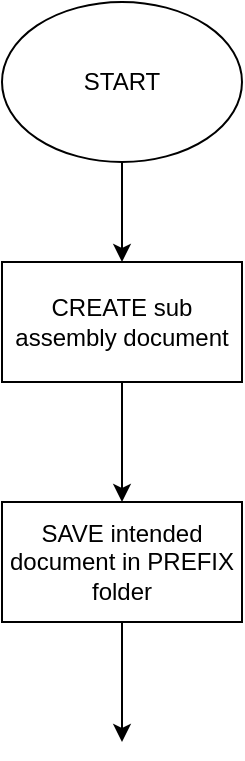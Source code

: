 <mxfile version="16.0.3" type="github" pages="2">
  <diagram id="C5RBs43oDa-KdzZeNtuy" name="LandingPage">
    <mxGraphModel dx="925" dy="587" grid="1" gridSize="10" guides="1" tooltips="1" connect="1" arrows="1" fold="1" page="1" pageScale="1" pageWidth="827" pageHeight="1169" math="0" shadow="0">
      <root>
        <mxCell id="WIyWlLk6GJQsqaUBKTNV-0" />
        <mxCell id="WIyWlLk6GJQsqaUBKTNV-1" parent="WIyWlLk6GJQsqaUBKTNV-0" />
        <mxCell id="sBtFGPBeej_N6tUEtEN1-3" value="" style="edgeStyle=orthogonalEdgeStyle;rounded=0;orthogonalLoop=1;jettySize=auto;html=1;" edge="1" parent="WIyWlLk6GJQsqaUBKTNV-1" source="sBtFGPBeej_N6tUEtEN1-1" target="sBtFGPBeej_N6tUEtEN1-2">
          <mxGeometry relative="1" as="geometry" />
        </mxCell>
        <mxCell id="sBtFGPBeej_N6tUEtEN1-1" value="START" style="ellipse;whiteSpace=wrap;html=1;" vertex="1" parent="WIyWlLk6GJQsqaUBKTNV-1">
          <mxGeometry x="340" y="10" width="120" height="80" as="geometry" />
        </mxCell>
        <mxCell id="sBtFGPBeej_N6tUEtEN1-7" value="" style="edgeStyle=orthogonalEdgeStyle;rounded=0;orthogonalLoop=1;jettySize=auto;html=1;" edge="1" parent="WIyWlLk6GJQsqaUBKTNV-1" source="sBtFGPBeej_N6tUEtEN1-2" target="sBtFGPBeej_N6tUEtEN1-6">
          <mxGeometry relative="1" as="geometry" />
        </mxCell>
        <mxCell id="sBtFGPBeej_N6tUEtEN1-2" value="CREATE sub assembly document" style="whiteSpace=wrap;html=1;" vertex="1" parent="WIyWlLk6GJQsqaUBKTNV-1">
          <mxGeometry x="340" y="140" width="120" height="60" as="geometry" />
        </mxCell>
        <mxCell id="sBtFGPBeej_N6tUEtEN1-9" value="" style="edgeStyle=orthogonalEdgeStyle;rounded=0;orthogonalLoop=1;jettySize=auto;html=1;" edge="1" parent="WIyWlLk6GJQsqaUBKTNV-1" source="sBtFGPBeej_N6tUEtEN1-6">
          <mxGeometry relative="1" as="geometry">
            <mxPoint x="400" y="380" as="targetPoint" />
          </mxGeometry>
        </mxCell>
        <mxCell id="sBtFGPBeej_N6tUEtEN1-6" value="SAVE intended document in PREFIX folder" style="whiteSpace=wrap;html=1;" vertex="1" parent="WIyWlLk6GJQsqaUBKTNV-1">
          <mxGeometry x="340" y="260" width="120" height="60" as="geometry" />
        </mxCell>
      </root>
    </mxGraphModel>
  </diagram>
  <diagram id="EA4LTRP9qO2lRJ9FpmL5" name="WorkOrderCreation">
    <mxGraphModel dx="786" dy="499" grid="1" gridSize="10" guides="1" tooltips="1" connect="1" arrows="1" fold="1" page="1" pageScale="1" pageWidth="827" pageHeight="1169" math="0" shadow="0">
      <root>
        <mxCell id="WN6gebjLO7jFgj3deRY--0" />
        <mxCell id="WN6gebjLO7jFgj3deRY--1" parent="WN6gebjLO7jFgj3deRY--0" />
        <mxCell id="WN6gebjLO7jFgj3deRY--4" value="" style="edgeStyle=orthogonalEdgeStyle;rounded=0;orthogonalLoop=1;jettySize=auto;html=1;" edge="1" parent="WN6gebjLO7jFgj3deRY--1" source="WN6gebjLO7jFgj3deRY--2" target="WN6gebjLO7jFgj3deRY--3">
          <mxGeometry relative="1" as="geometry" />
        </mxCell>
        <mxCell id="WN6gebjLO7jFgj3deRY--2" value="START" style="ellipse;whiteSpace=wrap;html=1;" vertex="1" parent="WN6gebjLO7jFgj3deRY--1">
          <mxGeometry x="330" y="60" width="120" height="80" as="geometry" />
        </mxCell>
        <mxCell id="WN6gebjLO7jFgj3deRY--6" value="" style="edgeStyle=orthogonalEdgeStyle;rounded=0;orthogonalLoop=1;jettySize=auto;html=1;" edge="1" parent="WN6gebjLO7jFgj3deRY--1" source="WN6gebjLO7jFgj3deRY--3" target="WN6gebjLO7jFgj3deRY--5">
          <mxGeometry relative="1" as="geometry" />
        </mxCell>
        <mxCell id="WN6gebjLO7jFgj3deRY--3" value="CREATE work order" style="whiteSpace=wrap;html=1;" vertex="1" parent="WN6gebjLO7jFgj3deRY--1">
          <mxGeometry x="330" y="230" width="120" height="60" as="geometry" />
        </mxCell>
        <mxCell id="WN6gebjLO7jFgj3deRY--8" value="" style="edgeStyle=orthogonalEdgeStyle;rounded=0;orthogonalLoop=1;jettySize=auto;html=1;" edge="1" parent="WN6gebjLO7jFgj3deRY--1" source="WN6gebjLO7jFgj3deRY--5" target="WN6gebjLO7jFgj3deRY--7">
          <mxGeometry relative="1" as="geometry" />
        </mxCell>
        <mxCell id="WN6gebjLO7jFgj3deRY--5" value="NOTIFY interested party" style="whiteSpace=wrap;html=1;" vertex="1" parent="WN6gebjLO7jFgj3deRY--1">
          <mxGeometry x="330" y="370" width="120" height="60" as="geometry" />
        </mxCell>
        <mxCell id="WN6gebjLO7jFgj3deRY--10" value="" style="edgeStyle=orthogonalEdgeStyle;rounded=0;orthogonalLoop=1;jettySize=auto;html=1;" edge="1" parent="WN6gebjLO7jFgj3deRY--1" source="WN6gebjLO7jFgj3deRY--7" target="WN6gebjLO7jFgj3deRY--9">
          <mxGeometry relative="1" as="geometry" />
        </mxCell>
        <mxCell id="WN6gebjLO7jFgj3deRY--7" value="CREATE folder based on the numbers inputted inside excel sheet" style="whiteSpace=wrap;html=1;" vertex="1" parent="WN6gebjLO7jFgj3deRY--1">
          <mxGeometry x="330" y="510" width="120" height="60" as="geometry" />
        </mxCell>
        <mxCell id="WN6gebjLO7jFgj3deRY--9" value="" style="whiteSpace=wrap;html=1;" vertex="1" parent="WN6gebjLO7jFgj3deRY--1">
          <mxGeometry x="330" y="650" width="120" height="60" as="geometry" />
        </mxCell>
      </root>
    </mxGraphModel>
  </diagram>
</mxfile>
